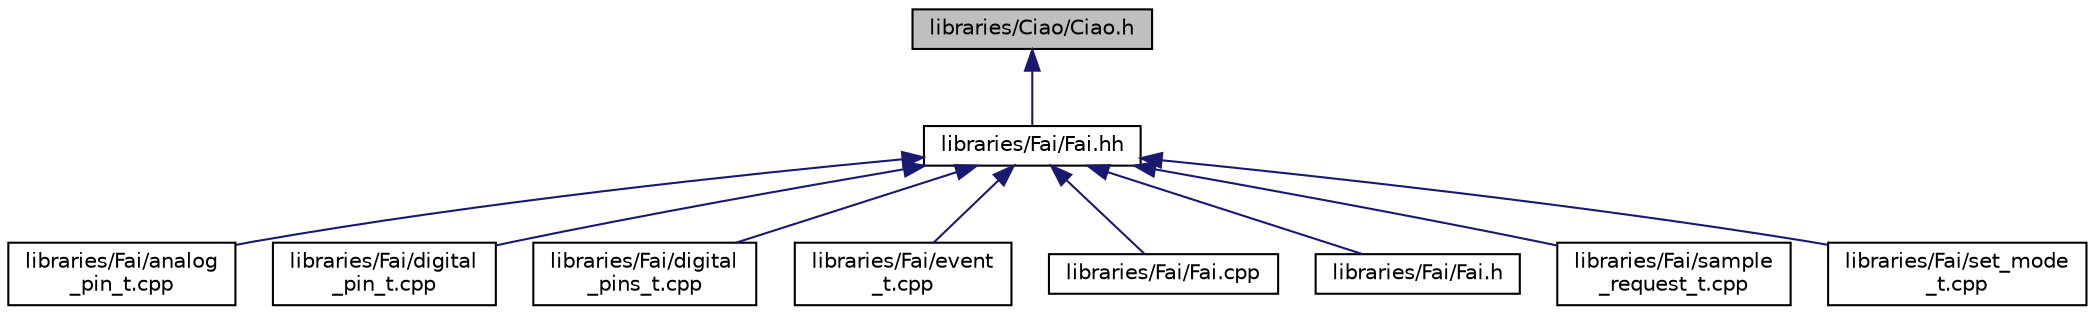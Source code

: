 digraph "libraries/Ciao/Ciao.h"
{
  edge [fontname="Helvetica",fontsize="10",labelfontname="Helvetica",labelfontsize="10"];
  node [fontname="Helvetica",fontsize="10",shape=record];
  Node1 [label="libraries/Ciao/Ciao.h",height=0.2,width=0.4,color="black", fillcolor="grey75", style="filled", fontcolor="black"];
  Node1 -> Node2 [dir="back",color="midnightblue",fontsize="10",style="solid",fontname="Helvetica"];
  Node2 [label="libraries/Fai/Fai.hh",height=0.2,width=0.4,color="black", fillcolor="white", style="filled",URL="$dc/d78/Fai_8hh.html"];
  Node2 -> Node3 [dir="back",color="midnightblue",fontsize="10",style="solid",fontname="Helvetica"];
  Node3 [label="libraries/Fai/analog\l_pin_t.cpp",height=0.2,width=0.4,color="black", fillcolor="white", style="filled",URL="$d2/d49/analog__pin__t_8cpp.html"];
  Node2 -> Node4 [dir="back",color="midnightblue",fontsize="10",style="solid",fontname="Helvetica"];
  Node4 [label="libraries/Fai/digital\l_pin_t.cpp",height=0.2,width=0.4,color="black", fillcolor="white", style="filled",URL="$d1/df8/digital__pin__t_8cpp.html"];
  Node2 -> Node5 [dir="back",color="midnightblue",fontsize="10",style="solid",fontname="Helvetica"];
  Node5 [label="libraries/Fai/digital\l_pins_t.cpp",height=0.2,width=0.4,color="black", fillcolor="white", style="filled",URL="$db/d4b/digital__pins__t_8cpp.html"];
  Node2 -> Node6 [dir="back",color="midnightblue",fontsize="10",style="solid",fontname="Helvetica"];
  Node6 [label="libraries/Fai/event\l_t.cpp",height=0.2,width=0.4,color="black", fillcolor="white", style="filled",URL="$db/d86/event__t_8cpp.html"];
  Node2 -> Node7 [dir="back",color="midnightblue",fontsize="10",style="solid",fontname="Helvetica"];
  Node7 [label="libraries/Fai/Fai.cpp",height=0.2,width=0.4,color="black", fillcolor="white", style="filled",URL="$d6/dc9/Fai_8cpp.html"];
  Node2 -> Node8 [dir="back",color="midnightblue",fontsize="10",style="solid",fontname="Helvetica"];
  Node8 [label="libraries/Fai/Fai.h",height=0.2,width=0.4,color="black", fillcolor="white", style="filled",URL="$d8/d9a/Fai_8h.html"];
  Node2 -> Node9 [dir="back",color="midnightblue",fontsize="10",style="solid",fontname="Helvetica"];
  Node9 [label="libraries/Fai/sample\l_request_t.cpp",height=0.2,width=0.4,color="black", fillcolor="white", style="filled",URL="$de/dff/sample__request__t_8cpp.html"];
  Node2 -> Node10 [dir="back",color="midnightblue",fontsize="10",style="solid",fontname="Helvetica"];
  Node10 [label="libraries/Fai/set_mode\l_t.cpp",height=0.2,width=0.4,color="black", fillcolor="white", style="filled",URL="$dd/dbf/set__mode__t_8cpp.html"];
}
